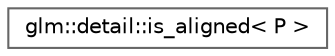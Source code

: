 digraph "Graphical Class Hierarchy"
{
 // LATEX_PDF_SIZE
  bgcolor="transparent";
  edge [fontname=Helvetica,fontsize=10,labelfontname=Helvetica,labelfontsize=10];
  node [fontname=Helvetica,fontsize=10,shape=box,height=0.2,width=0.4];
  rankdir="LR";
  Node0 [id="Node000000",label="glm::detail::is_aligned\< P \>",height=0.2,width=0.4,color="grey40", fillcolor="white", style="filled",URL="$structglm_1_1detail_1_1is__aligned.html",tooltip=" "];
}
